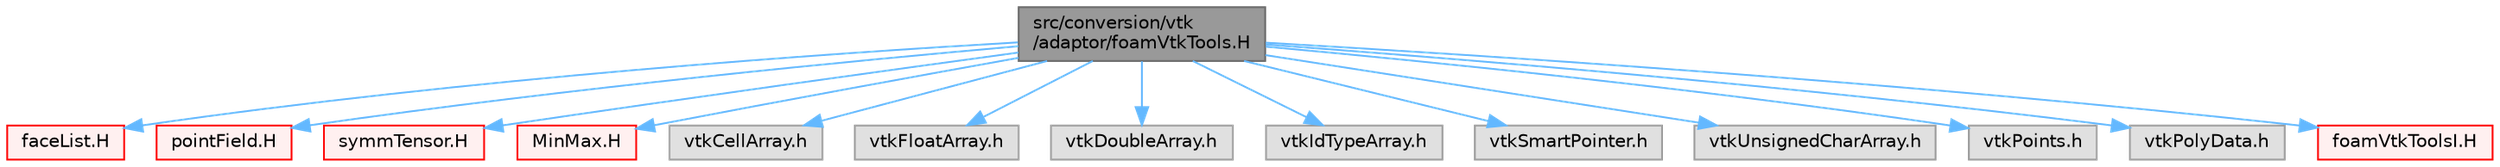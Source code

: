 digraph "src/conversion/vtk/adaptor/foamVtkTools.H"
{
 // LATEX_PDF_SIZE
  bgcolor="transparent";
  edge [fontname=Helvetica,fontsize=10,labelfontname=Helvetica,labelfontsize=10];
  node [fontname=Helvetica,fontsize=10,shape=box,height=0.2,width=0.4];
  Node1 [id="Node000001",label="src/conversion/vtk\l/adaptor/foamVtkTools.H",height=0.2,width=0.4,color="gray40", fillcolor="grey60", style="filled", fontcolor="black",tooltip=" "];
  Node1 -> Node2 [id="edge1_Node000001_Node000002",color="steelblue1",style="solid",tooltip=" "];
  Node2 [id="Node000002",label="faceList.H",height=0.2,width=0.4,color="red", fillcolor="#FFF0F0", style="filled",URL="$faceList_8H.html",tooltip=" "];
  Node1 -> Node4 [id="edge2_Node000001_Node000004",color="steelblue1",style="solid",tooltip=" "];
  Node4 [id="Node000004",label="pointField.H",height=0.2,width=0.4,color="red", fillcolor="#FFF0F0", style="filled",URL="$pointField_8H.html",tooltip=" "];
  Node1 -> Node178 [id="edge3_Node000001_Node000178",color="steelblue1",style="solid",tooltip=" "];
  Node178 [id="Node000178",label="symmTensor.H",height=0.2,width=0.4,color="red", fillcolor="#FFF0F0", style="filled",URL="$symmTensor_8H.html",tooltip=" "];
  Node1 -> Node163 [id="edge4_Node000001_Node000163",color="steelblue1",style="solid",tooltip=" "];
  Node163 [id="Node000163",label="MinMax.H",height=0.2,width=0.4,color="red", fillcolor="#FFF0F0", style="filled",URL="$MinMax_8H.html",tooltip=" "];
  Node1 -> Node213 [id="edge5_Node000001_Node000213",color="steelblue1",style="solid",tooltip=" "];
  Node213 [id="Node000213",label="vtkCellArray.h",height=0.2,width=0.4,color="grey60", fillcolor="#E0E0E0", style="filled",tooltip=" "];
  Node1 -> Node214 [id="edge6_Node000001_Node000214",color="steelblue1",style="solid",tooltip=" "];
  Node214 [id="Node000214",label="vtkFloatArray.h",height=0.2,width=0.4,color="grey60", fillcolor="#E0E0E0", style="filled",tooltip=" "];
  Node1 -> Node215 [id="edge7_Node000001_Node000215",color="steelblue1",style="solid",tooltip=" "];
  Node215 [id="Node000215",label="vtkDoubleArray.h",height=0.2,width=0.4,color="grey60", fillcolor="#E0E0E0", style="filled",tooltip=" "];
  Node1 -> Node216 [id="edge8_Node000001_Node000216",color="steelblue1",style="solid",tooltip=" "];
  Node216 [id="Node000216",label="vtkIdTypeArray.h",height=0.2,width=0.4,color="grey60", fillcolor="#E0E0E0", style="filled",tooltip=" "];
  Node1 -> Node217 [id="edge9_Node000001_Node000217",color="steelblue1",style="solid",tooltip=" "];
  Node217 [id="Node000217",label="vtkSmartPointer.h",height=0.2,width=0.4,color="grey60", fillcolor="#E0E0E0", style="filled",tooltip=" "];
  Node1 -> Node218 [id="edge10_Node000001_Node000218",color="steelblue1",style="solid",tooltip=" "];
  Node218 [id="Node000218",label="vtkUnsignedCharArray.h",height=0.2,width=0.4,color="grey60", fillcolor="#E0E0E0", style="filled",tooltip=" "];
  Node1 -> Node219 [id="edge11_Node000001_Node000219",color="steelblue1",style="solid",tooltip=" "];
  Node219 [id="Node000219",label="vtkPoints.h",height=0.2,width=0.4,color="grey60", fillcolor="#E0E0E0", style="filled",tooltip=" "];
  Node1 -> Node220 [id="edge12_Node000001_Node000220",color="steelblue1",style="solid",tooltip=" "];
  Node220 [id="Node000220",label="vtkPolyData.h",height=0.2,width=0.4,color="grey60", fillcolor="#E0E0E0", style="filled",tooltip=" "];
  Node1 -> Node221 [id="edge13_Node000001_Node000221",color="steelblue1",style="solid",tooltip=" "];
  Node221 [id="Node000221",label="foamVtkToolsI.H",height=0.2,width=0.4,color="red", fillcolor="#FFF0F0", style="filled",URL="$foamVtkToolsI_8H.html",tooltip=" "];
}
